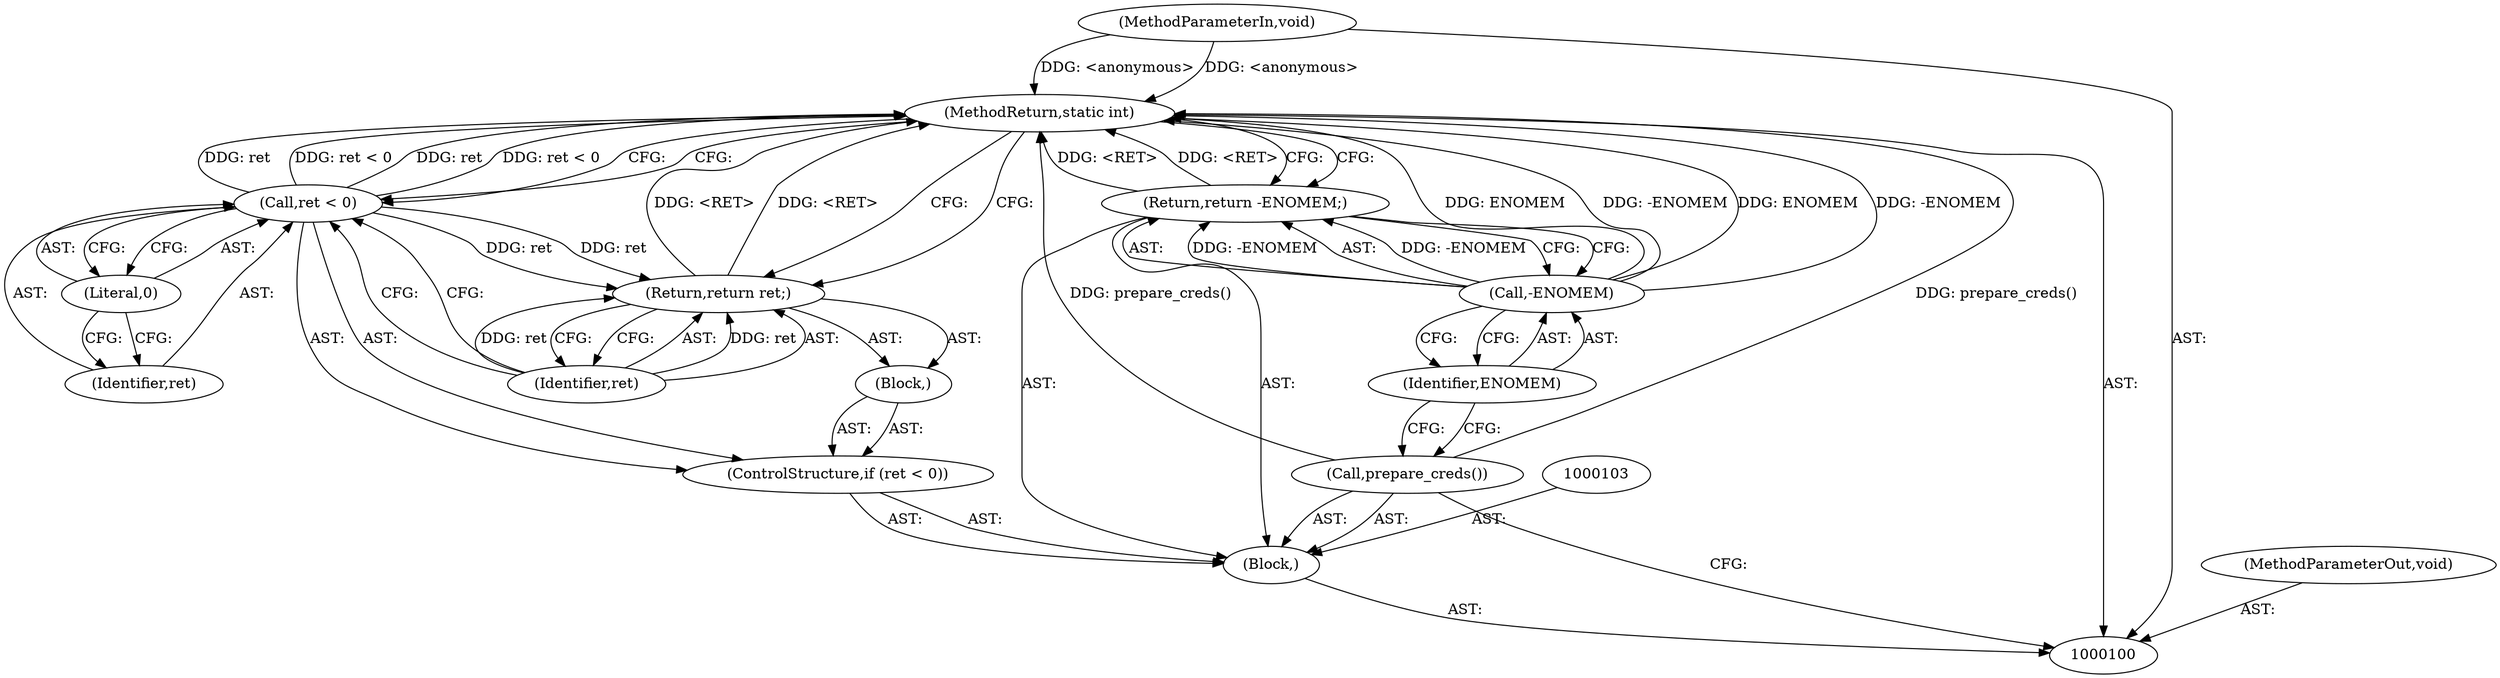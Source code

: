digraph "0_linux_c9f838d104fed6f2f61d68164712e3204bf5271b_0" {
"1000115" [label="(MethodReturn,static int)"];
"1000101" [label="(MethodParameterIn,void)"];
"1000133" [label="(MethodParameterOut,void)"];
"1000111" [label="(Literal,0)"];
"1000112" [label="(Block,)"];
"1000108" [label="(ControlStructure,if (ret < 0))"];
"1000109" [label="(Call,ret < 0)"];
"1000110" [label="(Identifier,ret)"];
"1000113" [label="(Return,return ret;)"];
"1000114" [label="(Identifier,ret)"];
"1000102" [label="(Block,)"];
"1000104" [label="(Call,prepare_creds())"];
"1000107" [label="(Identifier,ENOMEM)"];
"1000105" [label="(Return,return -ENOMEM;)"];
"1000106" [label="(Call,-ENOMEM)"];
"1000115" -> "1000100"  [label="AST: "];
"1000115" -> "1000105"  [label="CFG: "];
"1000115" -> "1000113"  [label="CFG: "];
"1000115" -> "1000109"  [label="CFG: "];
"1000106" -> "1000115"  [label="DDG: ENOMEM"];
"1000106" -> "1000115"  [label="DDG: -ENOMEM"];
"1000104" -> "1000115"  [label="DDG: prepare_creds()"];
"1000101" -> "1000115"  [label="DDG: <anonymous>"];
"1000109" -> "1000115"  [label="DDG: ret"];
"1000109" -> "1000115"  [label="DDG: ret < 0"];
"1000113" -> "1000115"  [label="DDG: <RET>"];
"1000105" -> "1000115"  [label="DDG: <RET>"];
"1000101" -> "1000100"  [label="AST: "];
"1000101" -> "1000115"  [label="DDG: <anonymous>"];
"1000133" -> "1000100"  [label="AST: "];
"1000111" -> "1000109"  [label="AST: "];
"1000111" -> "1000110"  [label="CFG: "];
"1000109" -> "1000111"  [label="CFG: "];
"1000112" -> "1000108"  [label="AST: "];
"1000113" -> "1000112"  [label="AST: "];
"1000108" -> "1000102"  [label="AST: "];
"1000109" -> "1000108"  [label="AST: "];
"1000112" -> "1000108"  [label="AST: "];
"1000109" -> "1000108"  [label="AST: "];
"1000109" -> "1000111"  [label="CFG: "];
"1000110" -> "1000109"  [label="AST: "];
"1000111" -> "1000109"  [label="AST: "];
"1000114" -> "1000109"  [label="CFG: "];
"1000115" -> "1000109"  [label="CFG: "];
"1000109" -> "1000115"  [label="DDG: ret"];
"1000109" -> "1000115"  [label="DDG: ret < 0"];
"1000109" -> "1000113"  [label="DDG: ret"];
"1000110" -> "1000109"  [label="AST: "];
"1000111" -> "1000110"  [label="CFG: "];
"1000113" -> "1000112"  [label="AST: "];
"1000113" -> "1000114"  [label="CFG: "];
"1000114" -> "1000113"  [label="AST: "];
"1000115" -> "1000113"  [label="CFG: "];
"1000113" -> "1000115"  [label="DDG: <RET>"];
"1000114" -> "1000113"  [label="DDG: ret"];
"1000109" -> "1000113"  [label="DDG: ret"];
"1000114" -> "1000113"  [label="AST: "];
"1000114" -> "1000109"  [label="CFG: "];
"1000113" -> "1000114"  [label="CFG: "];
"1000114" -> "1000113"  [label="DDG: ret"];
"1000102" -> "1000100"  [label="AST: "];
"1000103" -> "1000102"  [label="AST: "];
"1000104" -> "1000102"  [label="AST: "];
"1000105" -> "1000102"  [label="AST: "];
"1000108" -> "1000102"  [label="AST: "];
"1000104" -> "1000102"  [label="AST: "];
"1000104" -> "1000100"  [label="CFG: "];
"1000107" -> "1000104"  [label="CFG: "];
"1000104" -> "1000115"  [label="DDG: prepare_creds()"];
"1000107" -> "1000106"  [label="AST: "];
"1000107" -> "1000104"  [label="CFG: "];
"1000106" -> "1000107"  [label="CFG: "];
"1000105" -> "1000102"  [label="AST: "];
"1000105" -> "1000106"  [label="CFG: "];
"1000106" -> "1000105"  [label="AST: "];
"1000115" -> "1000105"  [label="CFG: "];
"1000105" -> "1000115"  [label="DDG: <RET>"];
"1000106" -> "1000105"  [label="DDG: -ENOMEM"];
"1000106" -> "1000105"  [label="AST: "];
"1000106" -> "1000107"  [label="CFG: "];
"1000107" -> "1000106"  [label="AST: "];
"1000105" -> "1000106"  [label="CFG: "];
"1000106" -> "1000115"  [label="DDG: ENOMEM"];
"1000106" -> "1000115"  [label="DDG: -ENOMEM"];
"1000106" -> "1000105"  [label="DDG: -ENOMEM"];
}
